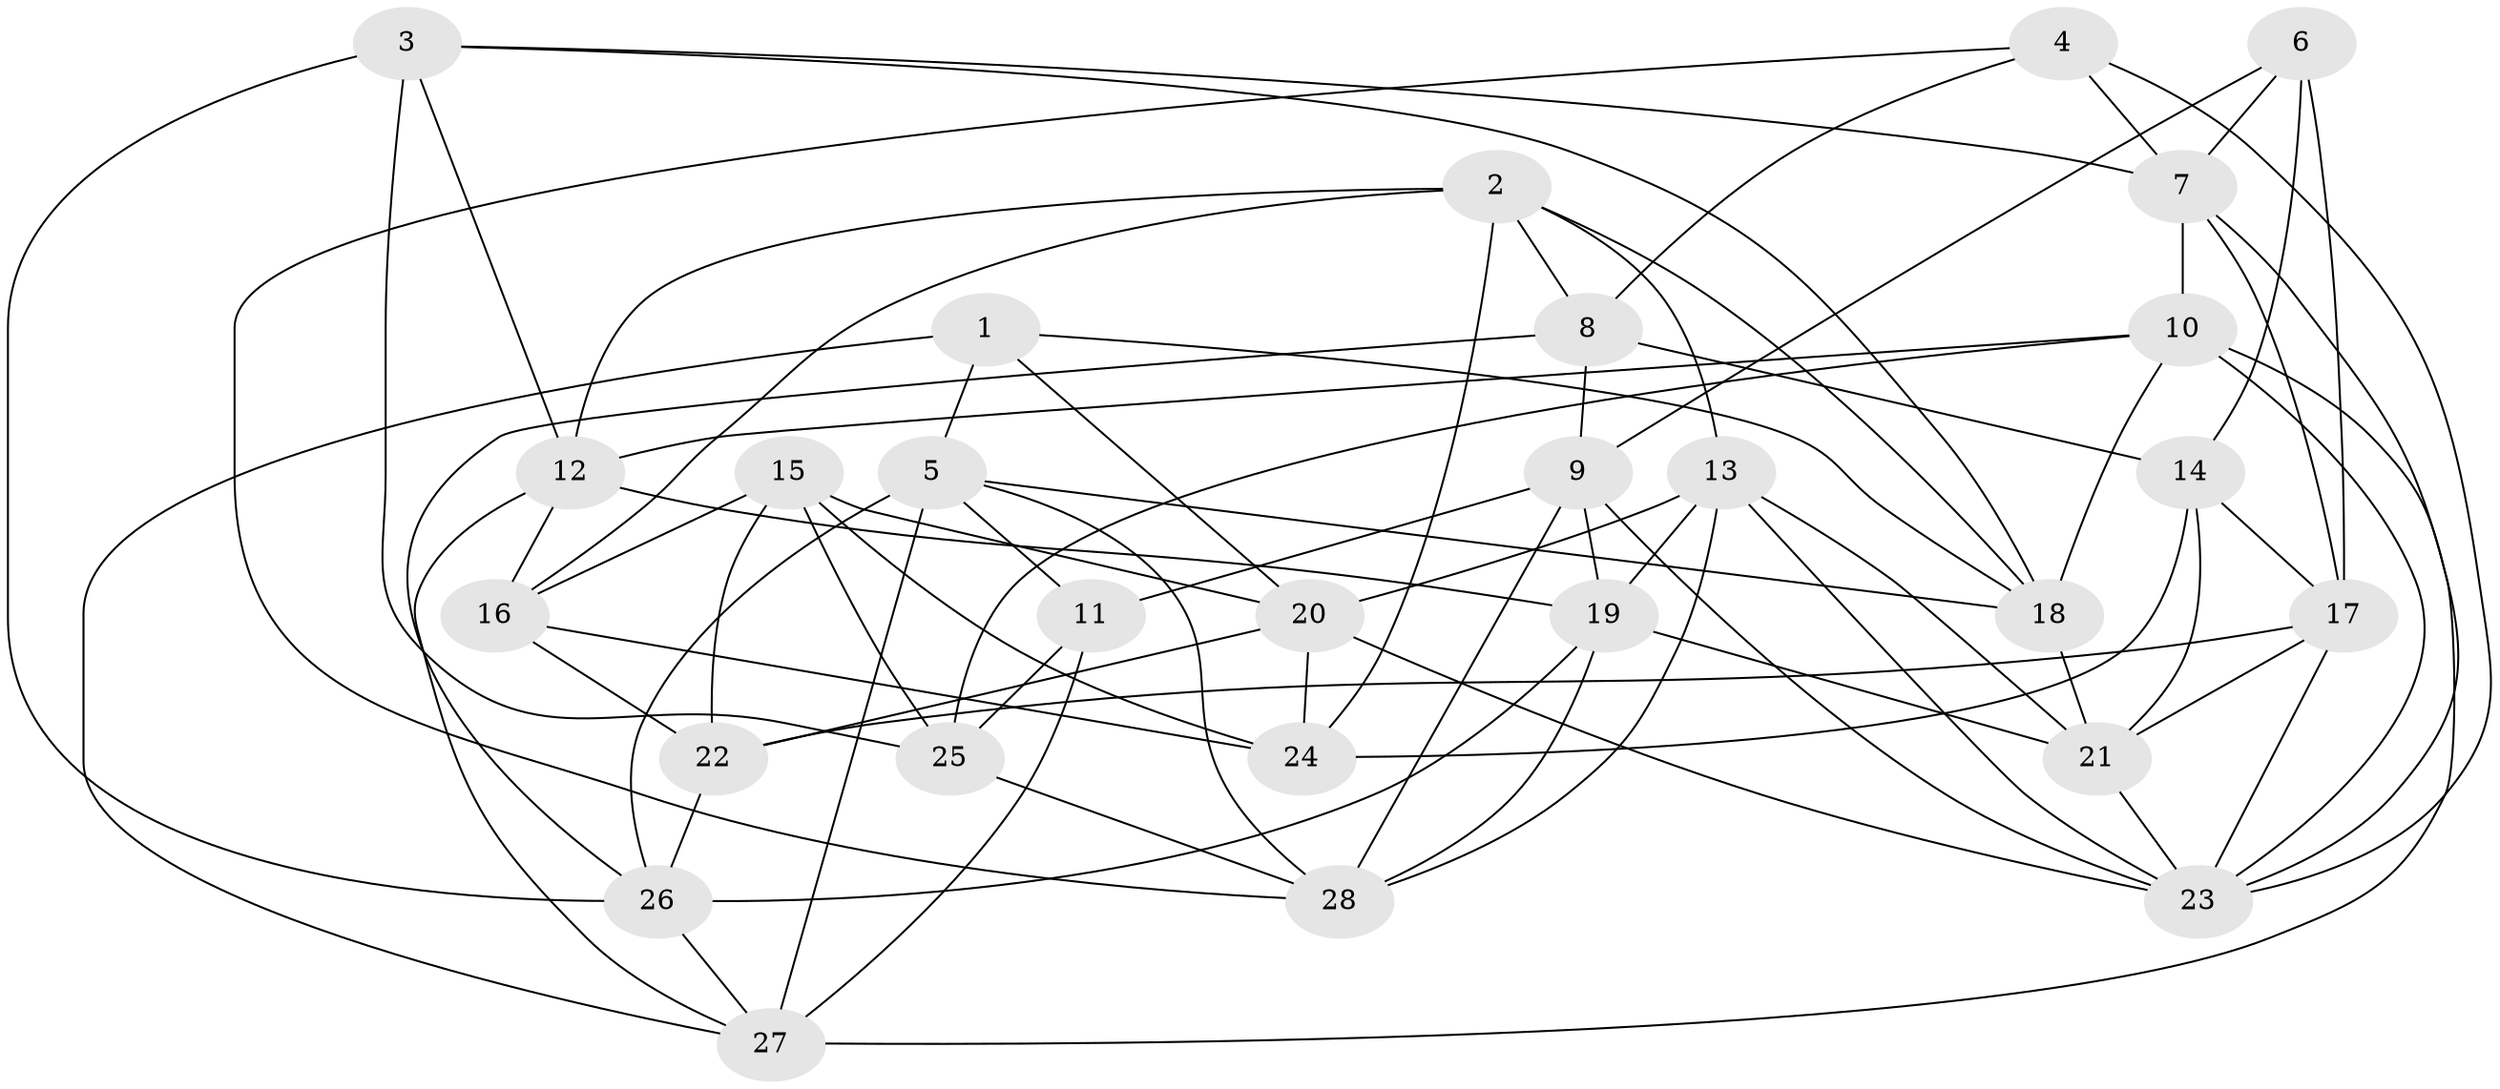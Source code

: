 // original degree distribution, {4: 1.0}
// Generated by graph-tools (version 1.1) at 2025/50/03/09/25 03:50:56]
// undirected, 28 vertices, 77 edges
graph export_dot {
graph [start="1"]
  node [color=gray90,style=filled];
  1;
  2;
  3;
  4;
  5;
  6;
  7;
  8;
  9;
  10;
  11;
  12;
  13;
  14;
  15;
  16;
  17;
  18;
  19;
  20;
  21;
  22;
  23;
  24;
  25;
  26;
  27;
  28;
  1 -- 5 [weight=1.0];
  1 -- 18 [weight=1.0];
  1 -- 20 [weight=1.0];
  1 -- 27 [weight=1.0];
  2 -- 8 [weight=1.0];
  2 -- 12 [weight=1.0];
  2 -- 13 [weight=1.0];
  2 -- 16 [weight=1.0];
  2 -- 18 [weight=1.0];
  2 -- 24 [weight=1.0];
  3 -- 7 [weight=1.0];
  3 -- 12 [weight=1.0];
  3 -- 18 [weight=1.0];
  3 -- 25 [weight=2.0];
  3 -- 26 [weight=1.0];
  4 -- 7 [weight=1.0];
  4 -- 8 [weight=1.0];
  4 -- 23 [weight=1.0];
  4 -- 28 [weight=1.0];
  5 -- 11 [weight=1.0];
  5 -- 18 [weight=1.0];
  5 -- 26 [weight=1.0];
  5 -- 27 [weight=1.0];
  5 -- 28 [weight=1.0];
  6 -- 7 [weight=1.0];
  6 -- 9 [weight=1.0];
  6 -- 14 [weight=1.0];
  6 -- 17 [weight=1.0];
  7 -- 10 [weight=1.0];
  7 -- 17 [weight=1.0];
  7 -- 23 [weight=1.0];
  8 -- 9 [weight=1.0];
  8 -- 14 [weight=2.0];
  8 -- 26 [weight=1.0];
  9 -- 11 [weight=1.0];
  9 -- 19 [weight=1.0];
  9 -- 23 [weight=1.0];
  9 -- 28 [weight=1.0];
  10 -- 12 [weight=1.0];
  10 -- 18 [weight=1.0];
  10 -- 23 [weight=1.0];
  10 -- 25 [weight=1.0];
  10 -- 27 [weight=1.0];
  11 -- 25 [weight=1.0];
  11 -- 27 [weight=1.0];
  12 -- 16 [weight=1.0];
  12 -- 19 [weight=1.0];
  12 -- 27 [weight=1.0];
  13 -- 19 [weight=1.0];
  13 -- 20 [weight=1.0];
  13 -- 21 [weight=1.0];
  13 -- 23 [weight=1.0];
  13 -- 28 [weight=1.0];
  14 -- 17 [weight=1.0];
  14 -- 21 [weight=1.0];
  14 -- 24 [weight=1.0];
  15 -- 16 [weight=1.0];
  15 -- 20 [weight=1.0];
  15 -- 22 [weight=2.0];
  15 -- 24 [weight=1.0];
  15 -- 25 [weight=1.0];
  16 -- 22 [weight=1.0];
  16 -- 24 [weight=2.0];
  17 -- 21 [weight=1.0];
  17 -- 22 [weight=1.0];
  17 -- 23 [weight=1.0];
  18 -- 21 [weight=1.0];
  19 -- 21 [weight=1.0];
  19 -- 26 [weight=1.0];
  19 -- 28 [weight=1.0];
  20 -- 22 [weight=1.0];
  20 -- 23 [weight=1.0];
  20 -- 24 [weight=1.0];
  21 -- 23 [weight=1.0];
  22 -- 26 [weight=1.0];
  25 -- 28 [weight=1.0];
  26 -- 27 [weight=1.0];
}
